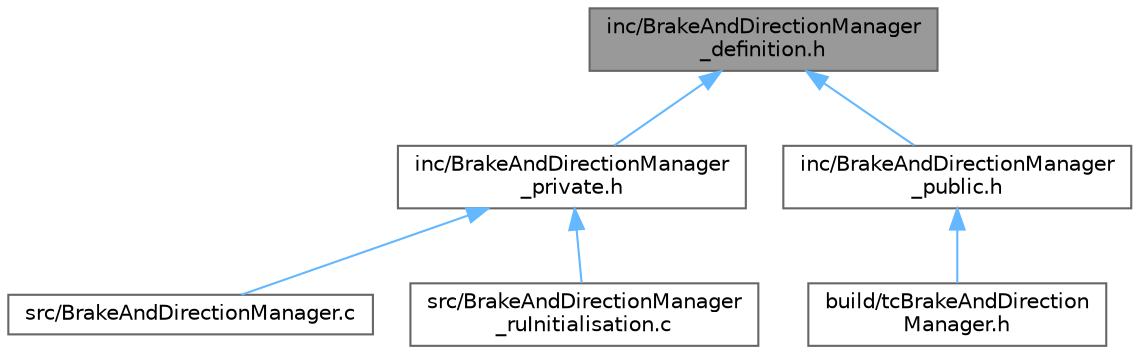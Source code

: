 digraph "inc/BrakeAndDirectionManager_definition.h"
{
 // LATEX_PDF_SIZE
  bgcolor="transparent";
  edge [fontname=Helvetica,fontsize=10,labelfontname=Helvetica,labelfontsize=10];
  node [fontname=Helvetica,fontsize=10,shape=box,height=0.2,width=0.4];
  Node1 [id="Node000001",label="inc/BrakeAndDirectionManager\l_definition.h",height=0.2,width=0.4,color="gray40", fillcolor="grey60", style="filled", fontcolor="black",tooltip="Definition header file for the Brake and Direction Manager."];
  Node1 -> Node2 [id="edge1_Node000001_Node000002",dir="back",color="steelblue1",style="solid",tooltip=" "];
  Node2 [id="Node000002",label="inc/BrakeAndDirectionManager\l_private.h",height=0.2,width=0.4,color="grey40", fillcolor="white", style="filled",URL="$_brake_and_direction_manager__private_8h.html",tooltip="Private header file for the Brake and Direction Manager."];
  Node2 -> Node3 [id="edge2_Node000002_Node000003",dir="back",color="steelblue1",style="solid",tooltip=" "];
  Node3 [id="Node000003",label="src/BrakeAndDirectionManager.c",height=0.2,width=0.4,color="grey40", fillcolor="white", style="filled",URL="$_brake_and_direction_manager_8c.html",tooltip="Implementation file for the Brake and Direction Manager."];
  Node2 -> Node4 [id="edge3_Node000002_Node000004",dir="back",color="steelblue1",style="solid",tooltip=" "];
  Node4 [id="Node000004",label="src/BrakeAndDirectionManager\l_ruInitialisation.c",height=0.2,width=0.4,color="grey40", fillcolor="white", style="filled",URL="$_brake_and_direction_manager__ru_initialisation_8c.html",tooltip="Implementation of the BrakeAndDirectionManager initialization runable."];
  Node1 -> Node5 [id="edge4_Node000001_Node000005",dir="back",color="steelblue1",style="solid",tooltip=" "];
  Node5 [id="Node000005",label="inc/BrakeAndDirectionManager\l_public.h",height=0.2,width=0.4,color="grey40", fillcolor="white", style="filled",URL="$_brake_and_direction_manager__public_8h.html",tooltip="Public header file for the Brake and Direction Manager."];
  Node5 -> Node6 [id="edge5_Node000005_Node000006",dir="back",color="steelblue1",style="solid",tooltip=" "];
  Node6 [id="Node000006",label="build/tcBrakeAndDirection\lManager.h",height=0.2,width=0.4,color="grey40", fillcolor="white", style="filled",URL="$tc_brake_and_direction_manager_8h_source.html",tooltip=" "];
}
